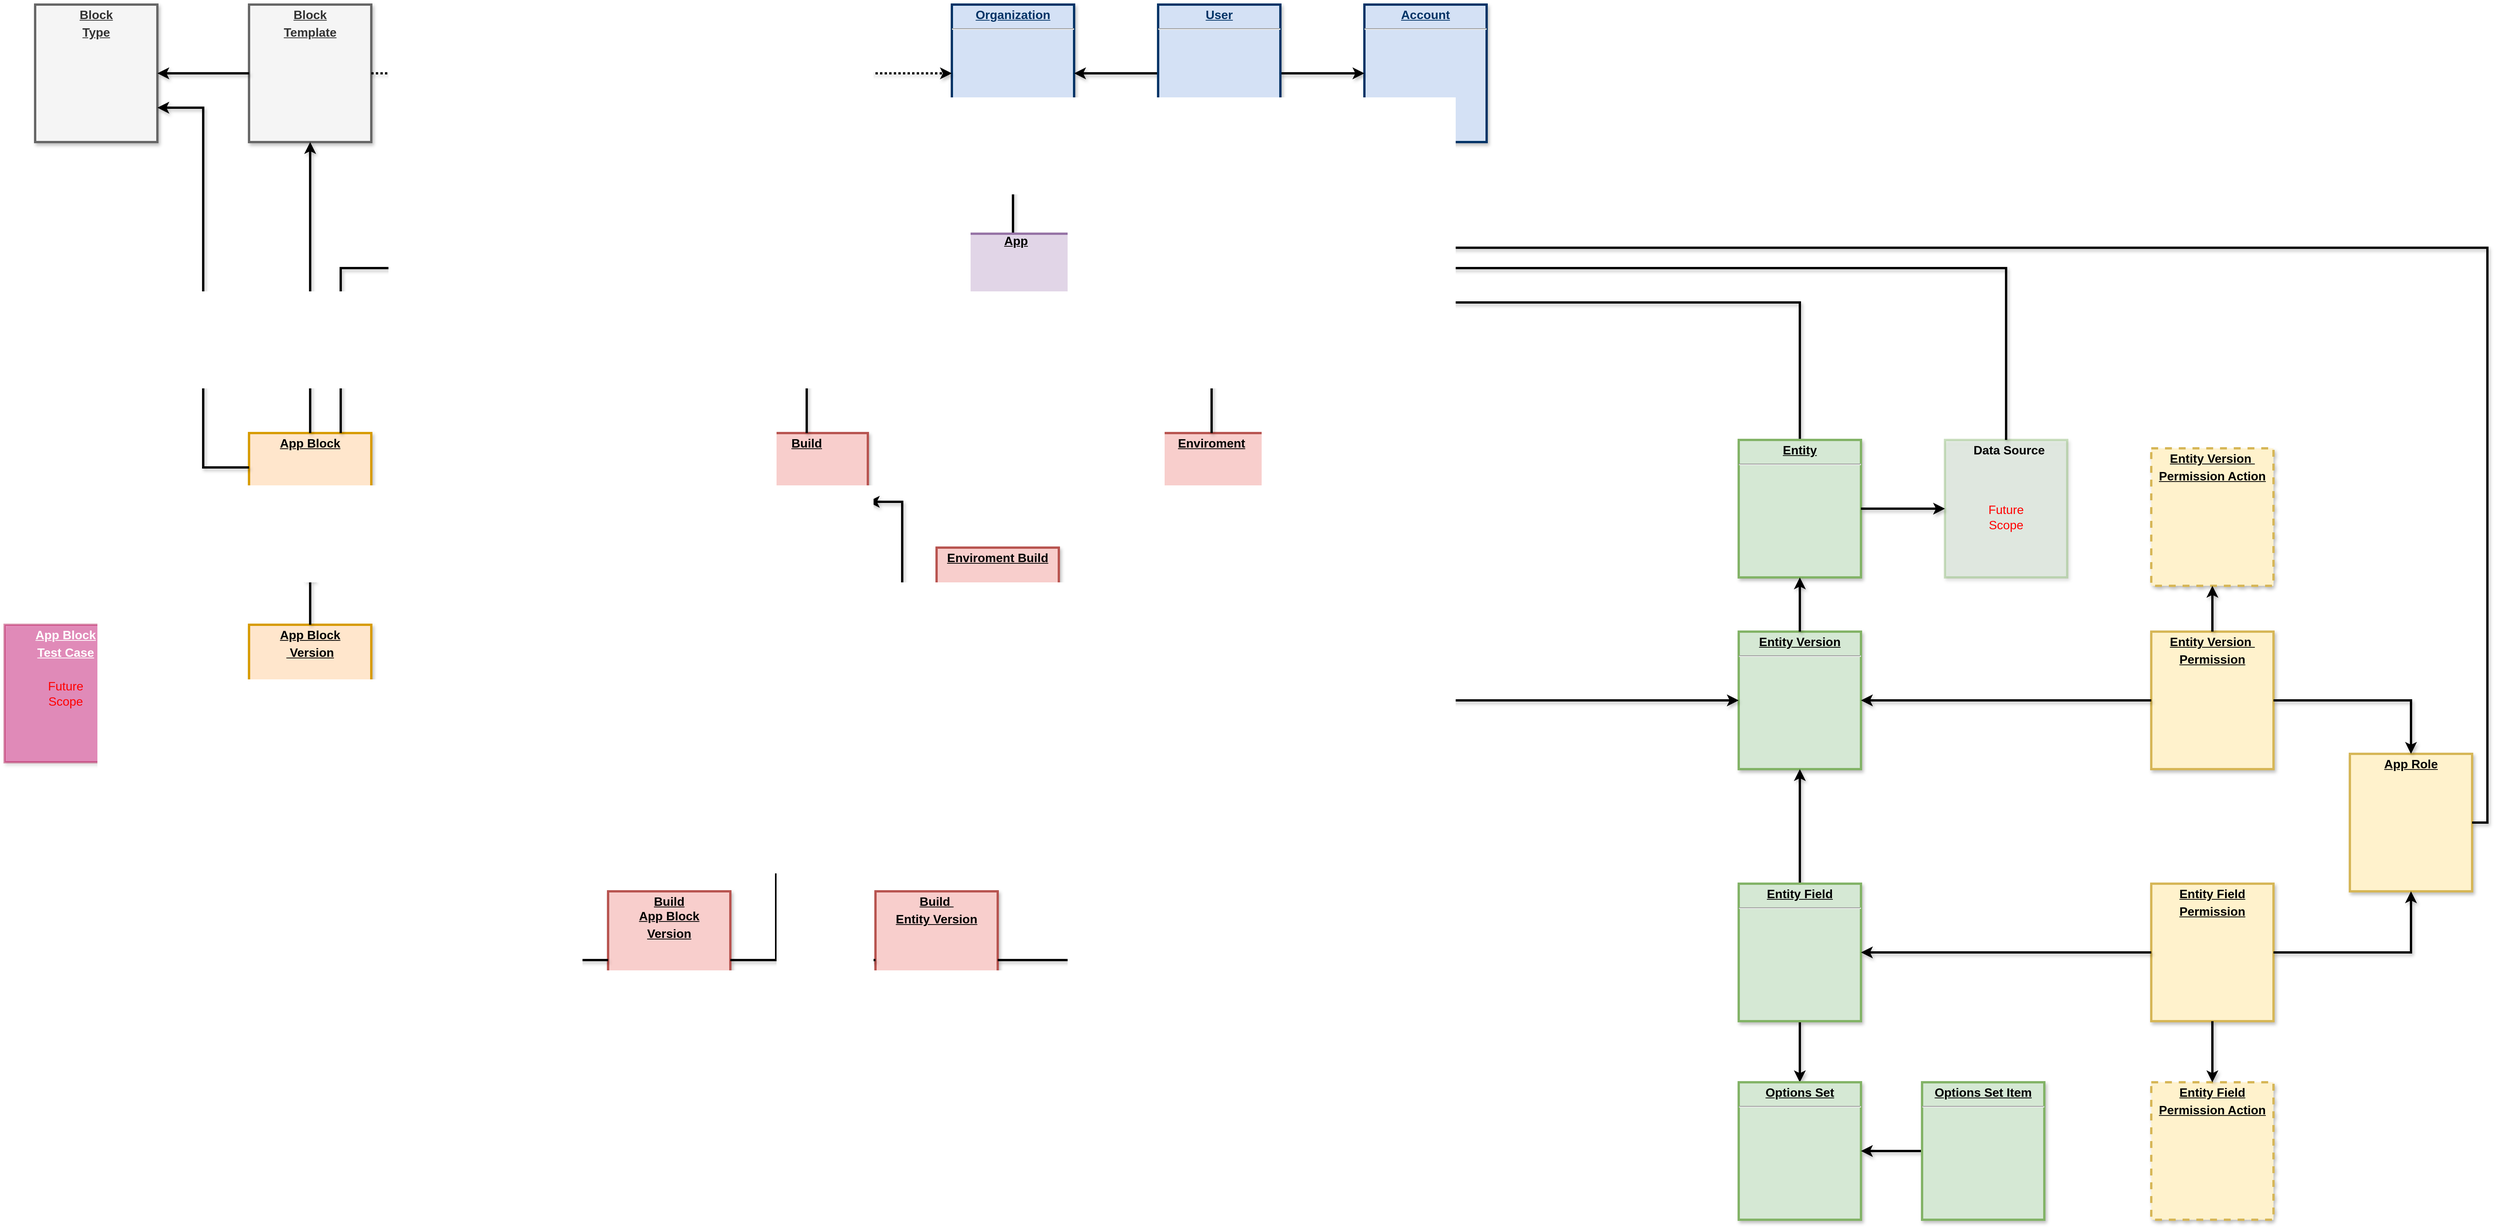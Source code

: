 <mxfile version="13.0.3" type="device" pages="3"><diagram name="General" id="efa7a0a1-bf9b-a30e-e6df-94a7791c09e9"><mxGraphModel dx="4496" dy="1644" grid="1" gridSize="10" guides="1" tooltips="1" connect="1" arrows="1" fold="1" page="1" pageScale="1" pageWidth="826" pageHeight="1169" background="#ffffff" math="0" shadow="0"><root><mxCell id="0"/><mxCell id="1" parent="0"/><mxCell id="22" value="&lt;p style=&quot;margin: 4px 0px 0px; text-decoration: underline; font-size: 16px;&quot;&gt;&lt;strong style=&quot;font-size: 16px;&quot;&gt;Account&lt;/strong&gt;&lt;/p&gt;&lt;hr style=&quot;font-size: 16px;&quot;&gt;&lt;p style=&quot;margin: 0px 0px 0px 8px; font-size: 16px;&quot;&gt;&lt;br style=&quot;font-size: 16px;&quot;&gt;&lt;/p&gt;" style="verticalAlign=top;align=center;overflow=fill;fontSize=16;fontFamily=Helvetica;html=1;strokeColor=#003366;shadow=1;fillColor=#D4E1F5;fontColor=#003366;strokeWidth=3;labelPosition=center;verticalLabelPosition=middle;comic=0;" parent="1" vertex="1"><mxGeometry x="910" y="59" width="160.0" height="180" as="geometry"/></mxCell><mxCell id="hi9VidZgTWeIIp850bPg-118" value="&lt;p style=&quot;margin: 4px 0px 0px; text-decoration: underline; font-size: 16px;&quot;&gt;&lt;strong style=&quot;font-size: 16px;&quot;&gt;Organization&lt;/strong&gt;&lt;/p&gt;&lt;hr style=&quot;font-size: 16px;&quot;&gt;&lt;p style=&quot;margin: 0px 0px 0px 8px; font-size: 16px;&quot;&gt;&lt;br style=&quot;font-size: 16px;&quot;&gt;&lt;/p&gt;" style="verticalAlign=top;align=center;overflow=fill;fontSize=16;fontFamily=Helvetica;html=1;strokeColor=#003366;shadow=1;fillColor=#D4E1F5;fontColor=#003366;strokeWidth=3;labelPosition=center;verticalLabelPosition=middle;comic=0;" parent="1" vertex="1"><mxGeometry x="370" y="59" width="160" height="180" as="geometry"/></mxCell><mxCell id="PLiDGX0X9tEKnbPJd6FJ-24" style="edgeStyle=orthogonalEdgeStyle;rounded=0;orthogonalLoop=1;jettySize=auto;html=1;exitX=1;exitY=0.5;exitDx=0;exitDy=0;strokeWidth=3;fontSize=16;verticalAlign=top;labelPosition=center;verticalLabelPosition=middle;align=center;shadow=1;comic=0;" parent="1" source="hi9VidZgTWeIIp850bPg-119" target="22" edge="1"><mxGeometry relative="1" as="geometry"/></mxCell><mxCell id="PLiDGX0X9tEKnbPJd6FJ-25" style="edgeStyle=orthogonalEdgeStyle;rounded=0;orthogonalLoop=1;jettySize=auto;html=1;exitX=0;exitY=0.5;exitDx=0;exitDy=0;strokeWidth=3;fontSize=16;verticalAlign=top;labelPosition=center;verticalLabelPosition=middle;align=center;shadow=1;comic=0;" parent="1" source="hi9VidZgTWeIIp850bPg-119" target="hi9VidZgTWeIIp850bPg-118" edge="1"><mxGeometry relative="1" as="geometry"/></mxCell><mxCell id="hi9VidZgTWeIIp850bPg-119" value="&lt;p style=&quot;margin: 4px 0px 0px; text-decoration: underline; font-size: 16px;&quot;&gt;&lt;strong style=&quot;font-size: 16px;&quot;&gt;User&lt;/strong&gt;&lt;/p&gt;&lt;hr style=&quot;font-size: 16px;&quot;&gt;&lt;p style=&quot;margin: 0px 0px 0px 8px; font-size: 16px;&quot;&gt;&lt;br style=&quot;font-size: 16px;&quot;&gt;&lt;/p&gt;" style="verticalAlign=top;align=center;overflow=fill;fontSize=16;fontFamily=Helvetica;html=1;strokeColor=#003366;shadow=1;fillColor=#D4E1F5;fontColor=#003366;strokeWidth=3;labelPosition=center;verticalLabelPosition=middle;comic=0;" parent="1" vertex="1"><mxGeometry x="640" y="59" width="160" height="180" as="geometry"/></mxCell><mxCell id="hi9VidZgTWeIIp850bPg-136" style="edgeStyle=orthogonalEdgeStyle;rounded=0;orthogonalLoop=1;jettySize=auto;html=1;exitX=0.5;exitY=0;exitDx=0;exitDy=0;entryX=0.5;entryY=1;entryDx=0;entryDy=0;strokeWidth=3;fontSize=16;verticalAlign=top;labelPosition=center;verticalLabelPosition=middle;align=center;shadow=1;comic=0;" parent="1" source="hi9VidZgTWeIIp850bPg-124" target="hi9VidZgTWeIIp850bPg-118" edge="1"><mxGeometry relative="1" as="geometry"/></mxCell><mxCell id="hi9VidZgTWeIIp850bPg-124" value="&lt;p style=&quot;margin: 0px 0px 0px 8px ; font-size: 16px&quot;&gt;&lt;b&gt;&lt;u&gt;App&lt;/u&gt;&lt;/b&gt;&lt;/p&gt;" style="verticalAlign=top;align=center;overflow=fill;fontSize=16;fontFamily=Helvetica;html=1;strokeColor=#9673a6;shadow=1;fillColor=#e1d5e7;strokeWidth=3;labelPosition=center;verticalLabelPosition=middle;comic=0;" parent="1" vertex="1"><mxGeometry x="370" y="359" width="160" height="180" as="geometry"/></mxCell><mxCell id="hi9VidZgTWeIIp850bPg-137" style="edgeStyle=orthogonalEdgeStyle;rounded=0;orthogonalLoop=1;jettySize=auto;html=1;exitX=0.5;exitY=0;exitDx=0;exitDy=0;strokeWidth=3;entryX=1;entryY=0.5;entryDx=0;entryDy=0;fontSize=16;verticalAlign=top;labelPosition=center;verticalLabelPosition=middle;align=center;shadow=1;comic=0;" parent="1" source="hi9VidZgTWeIIp850bPg-126" target="hi9VidZgTWeIIp850bPg-124" edge="1"><mxGeometry relative="1" as="geometry"/></mxCell><mxCell id="hi9VidZgTWeIIp850bPg-126" value="&lt;p style=&quot;margin: 4px 0px 0px; text-decoration: underline; font-size: 16px;&quot;&gt;&lt;strong style=&quot;font-size: 16px;&quot;&gt;Entity&lt;/strong&gt;&lt;/p&gt;&lt;hr style=&quot;font-size: 16px;&quot;&gt;&lt;p style=&quot;margin: 0px 0px 0px 8px; font-size: 16px;&quot;&gt;&lt;br style=&quot;font-size: 16px;&quot;&gt;&lt;/p&gt;" style="verticalAlign=top;align=center;overflow=fill;fontSize=16;fontFamily=Helvetica;html=1;strokeColor=#82b366;shadow=1;fillColor=#d5e8d4;strokeWidth=3;labelPosition=center;verticalLabelPosition=middle;comic=0;" parent="1" vertex="1"><mxGeometry x="1400" y="629" width="160" height="180" as="geometry"/></mxCell><mxCell id="hi9VidZgTWeIIp850bPg-128" value="&lt;p style=&quot;margin: 4px 0px 0px; text-decoration: underline; font-size: 16px;&quot;&gt;&lt;strong style=&quot;font-size: 16px;&quot;&gt;Entity Version&lt;/strong&gt;&lt;/p&gt;&lt;hr style=&quot;font-size: 16px;&quot;&gt;&lt;p style=&quot;margin: 0px 0px 0px 8px; font-size: 16px;&quot;&gt;&lt;br style=&quot;font-size: 16px;&quot;&gt;&lt;/p&gt;" style="verticalAlign=top;align=center;overflow=fill;fontSize=16;fontFamily=Helvetica;html=1;strokeColor=#82b366;shadow=1;fillColor=#d5e8d4;strokeWidth=3;labelPosition=center;verticalLabelPosition=middle;comic=0;" parent="1" vertex="1"><mxGeometry x="1400" y="880" width="160" height="180" as="geometry"/></mxCell><mxCell id="hi9VidZgTWeIIp850bPg-133" value="" style="edgeStyle=orthogonalEdgeStyle;rounded=0;orthogonalLoop=1;jettySize=auto;html=1;strokeWidth=3;fontSize=16;verticalAlign=top;labelPosition=center;verticalLabelPosition=middle;align=center;shadow=1;comic=0;" parent="1" source="hi9VidZgTWeIIp850bPg-130" target="hi9VidZgTWeIIp850bPg-132" edge="1"><mxGeometry relative="1" as="geometry"/></mxCell><mxCell id="hi9VidZgTWeIIp850bPg-139" style="edgeStyle=orthogonalEdgeStyle;rounded=0;orthogonalLoop=1;jettySize=auto;html=1;exitX=0.5;exitY=0;exitDx=0;exitDy=0;strokeWidth=3;fontSize=16;verticalAlign=top;labelPosition=center;verticalLabelPosition=middle;align=center;shadow=1;comic=0;" parent="1" source="hi9VidZgTWeIIp850bPg-130" target="hi9VidZgTWeIIp850bPg-128" edge="1"><mxGeometry relative="1" as="geometry"/></mxCell><mxCell id="hi9VidZgTWeIIp850bPg-130" value="&lt;p style=&quot;margin: 4px 0px 0px; text-decoration: underline; font-size: 16px;&quot;&gt;&lt;strong style=&quot;font-size: 16px;&quot;&gt;Entity Field&lt;/strong&gt;&lt;/p&gt;&lt;hr style=&quot;font-size: 16px;&quot;&gt;&lt;p style=&quot;margin: 0px 0px 0px 8px; font-size: 16px;&quot;&gt;&lt;br style=&quot;font-size: 16px;&quot;&gt;&lt;/p&gt;" style="verticalAlign=top;align=center;overflow=fill;fontSize=16;fontFamily=Helvetica;html=1;strokeColor=#82b366;shadow=1;fillColor=#d5e8d4;strokeWidth=3;labelPosition=center;verticalLabelPosition=middle;comic=0;" parent="1" vertex="1"><mxGeometry x="1400" y="1210" width="160" height="180" as="geometry"/></mxCell><mxCell id="hi9VidZgTWeIIp850bPg-132" value="&lt;p style=&quot;margin: 4px 0px 0px; text-decoration: underline; font-size: 16px;&quot;&gt;&lt;strong style=&quot;font-size: 16px;&quot;&gt;Options Set&lt;/strong&gt;&lt;/p&gt;&lt;hr style=&quot;font-size: 16px;&quot;&gt;&lt;p style=&quot;margin: 0px 0px 0px 8px; font-size: 16px;&quot;&gt;&lt;br style=&quot;font-size: 16px;&quot;&gt;&lt;/p&gt;" style="verticalAlign=top;align=center;overflow=fill;fontSize=16;fontFamily=Helvetica;html=1;strokeColor=#82b366;shadow=1;fillColor=#d5e8d4;strokeWidth=3;labelPosition=center;verticalLabelPosition=middle;comic=0;" parent="1" vertex="1"><mxGeometry x="1400" y="1470" width="160" height="180" as="geometry"/></mxCell><mxCell id="hi9VidZgTWeIIp850bPg-140" style="edgeStyle=orthogonalEdgeStyle;rounded=0;orthogonalLoop=1;jettySize=auto;html=1;exitX=0;exitY=0.5;exitDx=0;exitDy=0;strokeWidth=3;fontSize=16;verticalAlign=top;labelPosition=center;verticalLabelPosition=middle;align=center;shadow=1;comic=0;" parent="1" source="hi9VidZgTWeIIp850bPg-134" target="hi9VidZgTWeIIp850bPg-132" edge="1"><mxGeometry relative="1" as="geometry"/></mxCell><mxCell id="hi9VidZgTWeIIp850bPg-134" value="&lt;p style=&quot;margin: 4px 0px 0px; text-decoration: underline; font-size: 16px;&quot;&gt;&lt;strong style=&quot;font-size: 16px;&quot;&gt;Options Set Item&lt;/strong&gt;&lt;/p&gt;&lt;hr style=&quot;font-size: 16px;&quot;&gt;&lt;p style=&quot;margin: 0px 0px 0px 8px; font-size: 16px;&quot;&gt;&lt;br style=&quot;font-size: 16px;&quot;&gt;&lt;/p&gt;" style="verticalAlign=top;align=center;overflow=fill;fontSize=16;fontFamily=Helvetica;html=1;strokeColor=#82b366;shadow=1;fillColor=#d5e8d4;strokeWidth=3;labelPosition=center;verticalLabelPosition=middle;comic=0;" parent="1" vertex="1"><mxGeometry x="1640" y="1470" width="160" height="180" as="geometry"/></mxCell><mxCell id="pne9YxrLKO8I-ZVvTUHt-23" value="&lt;p style=&quot;margin: 4px 0px 0px ; text-decoration: underline ; font-size: 16px&quot;&gt;&lt;b style=&quot;font-size: 16px&quot;&gt;App Block&lt;/b&gt;&lt;/p&gt;" style="verticalAlign=top;align=center;overflow=fill;fontSize=16;fontFamily=Helvetica;html=1;strokeColor=#d79b00;shadow=1;fillColor=#ffe6cc;strokeWidth=3;labelPosition=center;verticalLabelPosition=middle;comic=0;" parent="1" vertex="1"><mxGeometry x="-550" y="620" width="160" height="180" as="geometry"/></mxCell><mxCell id="pne9YxrLKO8I-ZVvTUHt-24" value="&lt;p style=&quot;margin: 4px 0px 0px; text-decoration: underline; font-size: 16px;&quot;&gt;&lt;b style=&quot;font-size: 16px;&quot;&gt;Enviroment&lt;/b&gt;&lt;/p&gt;" style="verticalAlign=top;align=center;overflow=fill;fontSize=16;fontFamily=Helvetica;html=1;strokeColor=#b85450;shadow=1;fillColor=#f8cecc;strokeWidth=3;labelPosition=center;verticalLabelPosition=middle;comic=0;" parent="1" vertex="1"><mxGeometry x="630" y="620" width="160" height="180" as="geometry"/></mxCell><mxCell id="pne9YxrLKO8I-ZVvTUHt-25" style="edgeStyle=orthogonalEdgeStyle;rounded=0;orthogonalLoop=1;jettySize=auto;html=1;strokeWidth=3;entryX=1;entryY=0.75;entryDx=0;entryDy=0;fontSize=16;verticalAlign=top;labelPosition=center;verticalLabelPosition=middle;align=center;shadow=1;comic=0;exitX=0.5;exitY=0;exitDx=0;exitDy=0;" parent="1" source="pne9YxrLKO8I-ZVvTUHt-24" target="hi9VidZgTWeIIp850bPg-124" edge="1"><mxGeometry relative="1" as="geometry"><mxPoint x="660" y="639" as="sourcePoint"/><mxPoint x="540" y="459" as="targetPoint"/></mxGeometry></mxCell><mxCell id="pne9YxrLKO8I-ZVvTUHt-27" value="&lt;p style=&quot;margin: 4px 0px 0px ; text-decoration: underline ; font-size: 16px&quot;&gt;&lt;b style=&quot;font-size: 16px&quot;&gt;App Block&lt;/b&gt;&lt;/p&gt;&lt;p style=&quot;margin: 4px 0px 0px ; text-decoration: underline ; font-size: 16px&quot;&gt;&lt;b style=&quot;font-size: 16px&quot;&gt;&amp;nbsp;Version&lt;/b&gt;&lt;/p&gt;" style="verticalAlign=top;align=center;overflow=fill;fontSize=16;fontFamily=Helvetica;html=1;strokeColor=#d79b00;shadow=1;fillColor=#ffe6cc;strokeWidth=3;labelPosition=center;verticalLabelPosition=middle;comic=0;" parent="1" vertex="1"><mxGeometry x="-550" y="871" width="160" height="180" as="geometry"/></mxCell><mxCell id="pne9YxrLKO8I-ZVvTUHt-28" style="edgeStyle=orthogonalEdgeStyle;rounded=0;orthogonalLoop=1;jettySize=auto;html=1;strokeWidth=3;exitX=0.75;exitY=0;exitDx=0;exitDy=0;fontSize=16;verticalAlign=top;labelPosition=center;verticalLabelPosition=middle;align=center;shadow=1;comic=0;entryX=0;entryY=0.25;entryDx=0;entryDy=0;" parent="1" source="pne9YxrLKO8I-ZVvTUHt-23" target="hi9VidZgTWeIIp850bPg-124" edge="1"><mxGeometry relative="1" as="geometry"><mxPoint x="290.0" y="1159" as="sourcePoint"/><mxPoint x="90" y="719" as="targetPoint"/></mxGeometry></mxCell><mxCell id="pne9YxrLKO8I-ZVvTUHt-31" style="edgeStyle=orthogonalEdgeStyle;rounded=0;orthogonalLoop=1;jettySize=auto;html=1;strokeWidth=3;entryX=0.5;entryY=1;entryDx=0;entryDy=0;fontSize=16;verticalAlign=top;labelPosition=center;verticalLabelPosition=middle;align=center;shadow=1;comic=0;" parent="1" source="pne9YxrLKO8I-ZVvTUHt-27" target="pne9YxrLKO8I-ZVvTUHt-23" edge="1"><mxGeometry relative="1" as="geometry"><mxPoint x="-680" y="830" as="sourcePoint"/><mxPoint x="-560" y="830" as="targetPoint"/></mxGeometry></mxCell><mxCell id="pne9YxrLKO8I-ZVvTUHt-32" value="&lt;p style=&quot;margin: 4px 0px 0px; text-decoration: underline; font-size: 16px;&quot;&gt;&lt;b style=&quot;font-size: 16px;&quot;&gt;Build&lt;/b&gt;&lt;br style=&quot;font-size: 16px;&quot;&gt;&lt;/p&gt;" style="verticalAlign=top;align=center;overflow=fill;fontSize=16;fontFamily=Helvetica;html=1;strokeColor=#b85450;shadow=1;fillColor=#f8cecc;strokeWidth=3;labelPosition=center;verticalLabelPosition=middle;comic=0;" parent="1" vertex="1"><mxGeometry x="100" y="620" width="160" height="180" as="geometry"/></mxCell><mxCell id="pne9YxrLKO8I-ZVvTUHt-33" value="&lt;p style=&quot;margin: 4px 0px 0px ; text-decoration: underline ; font-size: 16px&quot;&gt;&lt;b style=&quot;font-size: 16px&quot;&gt;Build&amp;nbsp;&lt;/b&gt;&lt;/p&gt;&lt;p style=&quot;margin: 4px 0px 0px ; text-decoration: underline ; font-size: 16px&quot;&gt;&lt;b style=&quot;font-size: 16px&quot;&gt;Entity Version&lt;/b&gt;&lt;/p&gt;" style="verticalAlign=top;align=center;overflow=fill;fontSize=16;fontFamily=Helvetica;html=1;strokeColor=#b85450;shadow=1;fillColor=#f8cecc;strokeWidth=3;labelPosition=center;verticalLabelPosition=middle;comic=0;" parent="1" vertex="1"><mxGeometry x="270" y="1220" width="160" height="180" as="geometry"/></mxCell><mxCell id="pne9YxrLKO8I-ZVvTUHt-34" style="edgeStyle=orthogonalEdgeStyle;rounded=0;orthogonalLoop=1;jettySize=auto;html=1;strokeWidth=3;entryX=0;entryY=0.5;entryDx=0;entryDy=0;exitX=1;exitY=0.5;exitDx=0;exitDy=0;fontSize=16;verticalAlign=top;labelPosition=center;verticalLabelPosition=middle;align=center;shadow=1;comic=0;" parent="1" source="pne9YxrLKO8I-ZVvTUHt-33" target="hi9VidZgTWeIIp850bPg-128" edge="1"><mxGeometry relative="1" as="geometry"><mxPoint x="1380.0" y="1029" as="sourcePoint"/><mxPoint x="1270.0" y="1029" as="targetPoint"/></mxGeometry></mxCell><mxCell id="pne9YxrLKO8I-ZVvTUHt-35" style="edgeStyle=orthogonalEdgeStyle;rounded=0;orthogonalLoop=1;jettySize=auto;html=1;strokeWidth=3;exitX=0;exitY=0.5;exitDx=0;exitDy=0;fontSize=16;verticalAlign=top;labelPosition=center;verticalLabelPosition=middle;align=center;shadow=1;comic=0;entryX=0.75;entryY=1;entryDx=0;entryDy=0;" parent="1" source="pne9YxrLKO8I-ZVvTUHt-33" target="pne9YxrLKO8I-ZVvTUHt-32" edge="1"><mxGeometry relative="1" as="geometry"><mxPoint x="710.0" y="1539" as="sourcePoint"/><mxPoint x="910.0" y="1299" as="targetPoint"/></mxGeometry></mxCell><mxCell id="pne9YxrLKO8I-ZVvTUHt-36" value="&lt;p style=&quot;margin: 4px 0px 0px ; text-decoration: underline ; font-size: 16px&quot;&gt;&lt;b style=&quot;font-size: 16px&quot;&gt;Build &lt;br&gt;App Block&lt;/b&gt;&lt;/p&gt;&lt;p style=&quot;margin: 4px 0px 0px ; text-decoration: underline ; font-size: 16px&quot;&gt;&lt;b style=&quot;font-size: 16px&quot;&gt;Version&lt;/b&gt;&lt;/p&gt;" style="verticalAlign=top;align=center;overflow=fill;fontSize=16;fontFamily=Helvetica;html=1;strokeColor=#b85450;shadow=1;fillColor=#f8cecc;strokeWidth=3;labelPosition=center;verticalLabelPosition=middle;comic=0;" parent="1" vertex="1"><mxGeometry x="-80" y="1220" width="160" height="180" as="geometry"/></mxCell><mxCell id="pne9YxrLKO8I-ZVvTUHt-38" style="edgeStyle=orthogonalEdgeStyle;rounded=0;orthogonalLoop=1;jettySize=auto;html=1;strokeWidth=3;entryX=0.25;entryY=1;entryDx=0;entryDy=0;fontSize=16;verticalAlign=top;labelPosition=center;verticalLabelPosition=middle;align=center;shadow=1;comic=0;" parent="1" source="pne9YxrLKO8I-ZVvTUHt-36" target="pne9YxrLKO8I-ZVvTUHt-32" edge="1"><mxGeometry relative="1" as="geometry"><mxPoint x="-30.0" y="1499" as="sourcePoint"/><mxPoint x="-150.0" y="1499" as="targetPoint"/></mxGeometry></mxCell><mxCell id="pne9YxrLKO8I-ZVvTUHt-40" style="edgeStyle=orthogonalEdgeStyle;rounded=0;orthogonalLoop=1;jettySize=auto;html=1;strokeWidth=3;entryX=0.5;entryY=1;entryDx=0;entryDy=0;fontSize=16;verticalAlign=top;labelPosition=center;verticalLabelPosition=middle;align=center;shadow=1;comic=0;" parent="1" source="pne9YxrLKO8I-ZVvTUHt-36" target="pne9YxrLKO8I-ZVvTUHt-27" edge="1"><mxGeometry relative="1" as="geometry"><mxPoint x="-260.0" y="1019" as="sourcePoint"/><mxPoint x="-660" y="1019" as="targetPoint"/></mxGeometry></mxCell><mxCell id="pne9YxrLKO8I-ZVvTUHt-41" value="&lt;p style=&quot;margin: 4px 0px 0px; text-decoration: underline; font-size: 16px;&quot;&gt;&lt;b style=&quot;font-size: 16px;&quot;&gt;Enviroment Build&lt;/b&gt;&lt;/p&gt;" style="verticalAlign=top;align=center;overflow=fill;fontSize=16;fontFamily=Helvetica;html=1;strokeColor=#b85450;shadow=1;fillColor=#f8cecc;strokeWidth=3;labelPosition=center;verticalLabelPosition=middle;comic=0;" parent="1" vertex="1"><mxGeometry x="350" y="770" width="160" height="180" as="geometry"/></mxCell><mxCell id="pne9YxrLKO8I-ZVvTUHt-42" style="edgeStyle=orthogonalEdgeStyle;rounded=0;orthogonalLoop=1;jettySize=auto;html=1;strokeWidth=3;fontSize=16;verticalAlign=top;labelPosition=center;verticalLabelPosition=middle;align=center;shadow=1;comic=0;exitX=0;exitY=0.5;exitDx=0;exitDy=0;entryX=1;entryY=0.5;entryDx=0;entryDy=0;" parent="1" source="pne9YxrLKO8I-ZVvTUHt-41" target="pne9YxrLKO8I-ZVvTUHt-32" edge="1"><mxGeometry relative="1" as="geometry"><mxPoint x="500" y="1109" as="sourcePoint"/><mxPoint x="380" y="1109" as="targetPoint"/></mxGeometry></mxCell><mxCell id="pne9YxrLKO8I-ZVvTUHt-44" style="edgeStyle=orthogonalEdgeStyle;rounded=0;orthogonalLoop=1;jettySize=auto;html=1;strokeWidth=3;exitX=1;exitY=0.5;exitDx=0;exitDy=0;fontSize=16;verticalAlign=top;labelPosition=center;verticalLabelPosition=middle;align=center;shadow=1;comic=0;" parent="1" source="pne9YxrLKO8I-ZVvTUHt-41" target="pne9YxrLKO8I-ZVvTUHt-24" edge="1"><mxGeometry relative="1" as="geometry"><mxPoint x="530" y="846.12" as="sourcePoint"/><mxPoint x="530" y="1047.83" as="targetPoint"/></mxGeometry></mxCell><mxCell id="pne9YxrLKO8I-ZVvTUHt-47" value="&lt;p style=&quot;margin: 4px 0px 0px ; text-decoration: underline ; font-size: 16px&quot;&gt;&lt;strong style=&quot;font-size: 16px&quot;&gt;App Role&lt;/strong&gt;&lt;/p&gt;&lt;p style=&quot;margin: 0px 0px 0px 8px ; font-size: 16px&quot;&gt;&lt;br&gt;&lt;/p&gt;" style="verticalAlign=top;align=center;overflow=fill;fontSize=16;fontFamily=Helvetica;html=1;strokeColor=#d6b656;shadow=1;fillColor=#fff2cc;strokeWidth=3;labelPosition=center;verticalLabelPosition=middle;comic=0;" parent="1" vertex="1"><mxGeometry x="2200" y="1040" width="160" height="180" as="geometry"/></mxCell><mxCell id="pne9YxrLKO8I-ZVvTUHt-55" style="edgeStyle=orthogonalEdgeStyle;rounded=0;orthogonalLoop=1;jettySize=auto;html=1;strokeWidth=3;fontSize=16;verticalAlign=top;labelPosition=center;verticalLabelPosition=middle;align=center;shadow=1;comic=0;entryX=0;entryY=0.75;entryDx=0;entryDy=0;exitX=0.5;exitY=0;exitDx=0;exitDy=0;" parent="1" source="pne9YxrLKO8I-ZVvTUHt-32" target="hi9VidZgTWeIIp850bPg-124" edge="1"><mxGeometry relative="1" as="geometry"><mxPoint x="280" y="860" as="sourcePoint"/><mxPoint x="340" y="590" as="targetPoint"/><Array as="points"/></mxGeometry></mxCell><mxCell id="pne9YxrLKO8I-ZVvTUHt-59" value="&lt;p style=&quot;margin: 4px 0px 0px ; text-decoration: underline ; font-size: 16px&quot;&gt;&lt;b style=&quot;font-size: 16px&quot;&gt;Block&lt;/b&gt;&lt;/p&gt;&lt;p style=&quot;margin: 4px 0px 0px ; text-decoration: underline ; font-size: 16px&quot;&gt;&lt;b style=&quot;font-size: 16px&quot;&gt;Template&lt;/b&gt;&lt;/p&gt;" style="verticalAlign=top;align=center;overflow=fill;fontSize=16;fontFamily=Helvetica;html=1;strokeColor=#666666;shadow=1;fillColor=#f5f5f5;strokeWidth=3;labelPosition=center;verticalLabelPosition=middle;fontColor=#333333;comic=0;" parent="1" vertex="1"><mxGeometry x="-550" y="59" width="160" height="180" as="geometry"/></mxCell><mxCell id="pne9YxrLKO8I-ZVvTUHt-64" style="edgeStyle=orthogonalEdgeStyle;rounded=0;orthogonalLoop=1;jettySize=auto;html=1;strokeWidth=3;exitX=0.5;exitY=0;exitDx=0;exitDy=0;fontSize=16;verticalAlign=top;labelPosition=center;verticalLabelPosition=middle;align=center;shadow=1;comic=0;" parent="1" source="pne9YxrLKO8I-ZVvTUHt-23" target="pne9YxrLKO8I-ZVvTUHt-59" edge="1"><mxGeometry relative="1" as="geometry"><mxPoint x="-380" y="720" as="sourcePoint"/><mxPoint x="-260" y="720" as="targetPoint"/></mxGeometry></mxCell><mxCell id="pne9YxrLKO8I-ZVvTUHt-65" value="&lt;p style=&quot;margin: 4px 0px 0px ; text-decoration: underline ; font-size: 16px&quot;&gt;&lt;b style=&quot;font-size: 16px&quot;&gt;Block&lt;/b&gt;&lt;/p&gt;&lt;p style=&quot;margin: 4px 0px 0px ; text-decoration: underline ; font-size: 16px&quot;&gt;&lt;b style=&quot;font-size: 16px&quot;&gt;Type&lt;/b&gt;&lt;/p&gt;" style="verticalAlign=top;align=center;overflow=fill;fontSize=16;fontFamily=Helvetica;html=1;strokeColor=#666666;shadow=1;fillColor=#f5f5f5;strokeWidth=3;labelPosition=center;verticalLabelPosition=middle;fontColor=#333333;comic=0;" parent="1" vertex="1"><mxGeometry x="-830" y="59" width="160" height="180" as="geometry"/></mxCell><mxCell id="pne9YxrLKO8I-ZVvTUHt-66" style="edgeStyle=orthogonalEdgeStyle;rounded=0;orthogonalLoop=1;jettySize=auto;html=1;strokeWidth=3;entryX=1;entryY=0.5;entryDx=0;entryDy=0;exitX=0;exitY=0.5;exitDx=0;exitDy=0;fontSize=16;verticalAlign=top;labelPosition=center;verticalLabelPosition=middle;align=center;shadow=1;comic=0;" parent="1" source="pne9YxrLKO8I-ZVvTUHt-59" target="pne9YxrLKO8I-ZVvTUHt-65" edge="1"><mxGeometry relative="1" as="geometry"><mxPoint x="-970" y="310" as="sourcePoint"/><mxPoint x="-850" y="310" as="targetPoint"/></mxGeometry></mxCell><mxCell id="pne9YxrLKO8I-ZVvTUHt-73" value="&lt;p style=&quot;margin: 4px 0px 0px ; text-decoration: underline ; font-size: 16px&quot;&gt;&lt;b style=&quot;font-size: 16px&quot;&gt;App Block&lt;/b&gt;&lt;/p&gt;&lt;p style=&quot;margin: 4px 0px 0px ; text-decoration: underline ; font-size: 16px&quot;&gt;&lt;b style=&quot;font-size: 16px&quot;&gt;Test Case&lt;/b&gt;&lt;/p&gt;" style="verticalAlign=top;align=center;overflow=fill;fontSize=16;fontFamily=Helvetica;html=1;shadow=1;strokeWidth=3;labelPosition=center;verticalLabelPosition=middle;comic=0;gradientDirection=west;opacity=40;fillColor=#d80073;strokeColor=#A50040;fontColor=#ffffff;" parent="1" vertex="1"><mxGeometry x="-870" y="871" width="160" height="180" as="geometry"/></mxCell><mxCell id="pne9YxrLKO8I-ZVvTUHt-74" style="edgeStyle=orthogonalEdgeStyle;rounded=0;orthogonalLoop=1;jettySize=auto;html=1;strokeWidth=3;entryX=0;entryY=0.5;entryDx=0;entryDy=0;fontSize=16;verticalAlign=top;labelPosition=center;verticalLabelPosition=middle;align=center;shadow=1;comic=0;opacity=30;exitX=1;exitY=0.5;exitDx=0;exitDy=0;" parent="1" source="pne9YxrLKO8I-ZVvTUHt-73" target="pne9YxrLKO8I-ZVvTUHt-27" edge="1"><mxGeometry relative="1" as="geometry"><mxPoint x="-940" y="720" as="sourcePoint"/><mxPoint x="-820" y="720" as="targetPoint"/></mxGeometry></mxCell><mxCell id="pne9YxrLKO8I-ZVvTUHt-75" value="&lt;p style=&quot;margin: 4px 0px 0px ; text-decoration: underline ; font-size: 16px&quot;&gt;&lt;/p&gt;&lt;p style=&quot;margin: 0px 0px 0px 8px ; font-size: 16px&quot;&gt;&lt;b&gt;Data Source&lt;/b&gt;&lt;/p&gt;" style="verticalAlign=top;align=center;overflow=fill;fontSize=16;fontFamily=Helvetica;html=1;strokeColor=#82b366;shadow=1;fillColor=#d5e8d4;strokeWidth=3;labelPosition=center;verticalLabelPosition=middle;comic=0;opacity=40;" parent="1" vertex="1"><mxGeometry x="1670" y="629" width="160" height="180" as="geometry"/></mxCell><mxCell id="pne9YxrLKO8I-ZVvTUHt-76" style="edgeStyle=orthogonalEdgeStyle;rounded=0;orthogonalLoop=1;jettySize=auto;html=1;strokeWidth=3;entryX=1;entryY=0.25;entryDx=0;entryDy=0;fontSize=16;verticalAlign=top;labelPosition=center;verticalLabelPosition=middle;align=center;shadow=1;comic=0;exitX=0.5;exitY=0;exitDx=0;exitDy=0;" parent="1" source="pne9YxrLKO8I-ZVvTUHt-75" target="hi9VidZgTWeIIp850bPg-124" edge="1"><mxGeometry relative="1" as="geometry"><mxPoint x="790" y="550" as="sourcePoint"/><mxPoint x="590" y="370.0" as="targetPoint"/><Array as="points"><mxPoint x="1750" y="404"/></Array></mxGeometry></mxCell><mxCell id="pne9YxrLKO8I-ZVvTUHt-77" style="edgeStyle=orthogonalEdgeStyle;rounded=0;orthogonalLoop=1;jettySize=auto;html=1;exitX=1;exitY=0.5;exitDx=0;exitDy=0;strokeWidth=3;fontSize=16;verticalAlign=top;labelPosition=center;verticalLabelPosition=middle;align=center;shadow=1;comic=0;" parent="1" source="hi9VidZgTWeIIp850bPg-126" target="pne9YxrLKO8I-ZVvTUHt-75" edge="1"><mxGeometry relative="1" as="geometry"><mxPoint x="1260" y="620" as="sourcePoint"/><mxPoint x="1060" y="440.0" as="targetPoint"/></mxGeometry></mxCell><mxCell id="gDfRZIUx8YnHif2DeQXI-22" style="edgeStyle=orthogonalEdgeStyle;rounded=0;orthogonalLoop=1;jettySize=auto;html=1;strokeWidth=3;exitX=0;exitY=0.25;exitDx=0;exitDy=0;fontSize=16;verticalAlign=top;labelPosition=center;verticalLabelPosition=middle;align=center;shadow=1;comic=0;entryX=1;entryY=0.75;entryDx=0;entryDy=0;" parent="1" source="pne9YxrLKO8I-ZVvTUHt-23" target="pne9YxrLKO8I-ZVvTUHt-65" edge="1"><mxGeometry relative="1" as="geometry"><mxPoint x="-600.0" y="601" as="sourcePoint"/><mxPoint x="-600.0" y="211.0" as="targetPoint"/></mxGeometry></mxCell><mxCell id="I1kVpBKhkfzVyExg5BeW-23" value="Future Scope" style="text;html=1;strokeColor=none;fillColor=none;align=center;verticalAlign=middle;whiteSpace=wrap;rounded=0;shadow=1;fontSize=16;opacity=40;fontColor=#FF0000;" parent="1" vertex="1"><mxGeometry x="-810" y="951" width="40" height="20" as="geometry"/></mxCell><mxCell id="I1kVpBKhkfzVyExg5BeW-25" value="Future Scope" style="text;html=1;strokeColor=none;fillColor=none;align=center;verticalAlign=middle;whiteSpace=wrap;rounded=0;shadow=1;fontSize=16;opacity=40;fontColor=#FF0000;" parent="1" vertex="1"><mxGeometry x="1730" y="720" width="40" height="20" as="geometry"/></mxCell><mxCell id="I1kVpBKhkfzVyExg5BeW-27" style="edgeStyle=orthogonalEdgeStyle;rounded=0;orthogonalLoop=1;jettySize=auto;html=1;strokeWidth=3;exitX=1;exitY=0.5;exitDx=0;exitDy=0;fontSize=16;verticalAlign=top;labelPosition=center;verticalLabelPosition=middle;align=center;shadow=1;comic=0;entryX=0;entryY=0.5;entryDx=0;entryDy=0;dashed=1;dashPattern=1 1;" parent="1" source="pne9YxrLKO8I-ZVvTUHt-59" target="hi9VidZgTWeIIp850bPg-118" edge="1"><mxGeometry relative="1" as="geometry"><mxPoint x="-110" y="440" as="sourcePoint"/><mxPoint x="-110" y="59" as="targetPoint"/></mxGeometry></mxCell><mxCell id="OvjEytJz6kUsE4FXRs1b-22" value="&lt;p style=&quot;margin: 4px 0px 0px ; text-decoration: underline ; font-size: 16px&quot;&gt;&lt;strong style=&quot;font-size: 16px&quot;&gt;Entity Version&amp;nbsp;&lt;/strong&gt;&lt;/p&gt;&lt;p style=&quot;margin: 4px 0px 0px ; text-decoration: underline ; font-size: 16px&quot;&gt;&lt;strong style=&quot;font-size: 16px&quot;&gt;Permission&lt;/strong&gt;&lt;/p&gt;&lt;p style=&quot;margin: 0px 0px 0px 8px ; font-size: 16px&quot;&gt;&lt;br&gt;&lt;/p&gt;" style="verticalAlign=top;align=center;overflow=fill;fontSize=16;fontFamily=Helvetica;html=1;strokeColor=#d6b656;shadow=1;fillColor=#fff2cc;strokeWidth=3;labelPosition=center;verticalLabelPosition=middle;comic=0;" vertex="1" parent="1"><mxGeometry x="1940" y="880" width="160" height="180" as="geometry"/></mxCell><mxCell id="OvjEytJz6kUsE4FXRs1b-23" style="edgeStyle=orthogonalEdgeStyle;rounded=0;orthogonalLoop=1;jettySize=auto;html=1;strokeWidth=3;fontSize=16;verticalAlign=top;labelPosition=center;verticalLabelPosition=middle;align=center;shadow=1;comic=0;" edge="1" parent="1" source="OvjEytJz6kUsE4FXRs1b-22" target="hi9VidZgTWeIIp850bPg-128"><mxGeometry relative="1" as="geometry"><mxPoint x="1340" y="790" as="sourcePoint"/><mxPoint x="1210" y="629" as="targetPoint"/></mxGeometry></mxCell><mxCell id="OvjEytJz6kUsE4FXRs1b-24" value="&lt;p style=&quot;margin: 4px 0px 0px ; text-decoration: underline ; font-size: 16px&quot;&gt;&lt;strong style=&quot;font-size: 16px&quot;&gt;Entity Version&amp;nbsp;&lt;/strong&gt;&lt;/p&gt;&lt;p style=&quot;margin: 4px 0px 0px ; text-decoration: underline ; font-size: 16px&quot;&gt;&lt;strong style=&quot;font-size: 16px&quot;&gt;Permission Action&lt;/strong&gt;&lt;/p&gt;&lt;p style=&quot;margin: 0px 0px 0px 8px ; font-size: 16px&quot;&gt;&lt;br&gt;&lt;/p&gt;" style="verticalAlign=top;align=center;overflow=fill;fontSize=16;fontFamily=Helvetica;html=1;strokeColor=#d6b656;shadow=1;fillColor=#fff2cc;strokeWidth=3;labelPosition=center;verticalLabelPosition=middle;comic=0;dashed=1;" vertex="1" parent="1"><mxGeometry x="1940" y="640" width="160" height="180" as="geometry"/></mxCell><mxCell id="OvjEytJz6kUsE4FXRs1b-25" style="edgeStyle=orthogonalEdgeStyle;rounded=0;orthogonalLoop=1;jettySize=auto;html=1;strokeWidth=3;fontSize=16;verticalAlign=top;labelPosition=center;verticalLabelPosition=middle;align=center;shadow=1;comic=0;" edge="1" parent="1" source="OvjEytJz6kUsE4FXRs1b-22" target="OvjEytJz6kUsE4FXRs1b-24"><mxGeometry relative="1" as="geometry"><mxPoint x="1330" y="1161" as="sourcePoint"/><mxPoint x="1200" y="1000" as="targetPoint"/></mxGeometry></mxCell><mxCell id="OvjEytJz6kUsE4FXRs1b-26" style="edgeStyle=orthogonalEdgeStyle;rounded=0;orthogonalLoop=1;jettySize=auto;html=1;strokeWidth=3;fontSize=16;verticalAlign=top;labelPosition=center;verticalLabelPosition=middle;align=center;shadow=1;comic=0;exitX=0.5;exitY=0;exitDx=0;exitDy=0;entryX=0.5;entryY=1;entryDx=0;entryDy=0;" edge="1" parent="1" source="hi9VidZgTWeIIp850bPg-128" target="hi9VidZgTWeIIp850bPg-126"><mxGeometry relative="1" as="geometry"><mxPoint x="1239" y="760" as="sourcePoint"/><mxPoint x="1349" y="760" as="targetPoint"/></mxGeometry></mxCell><mxCell id="OvjEytJz6kUsE4FXRs1b-27" value="&lt;p style=&quot;margin: 4px 0px 0px ; text-decoration: underline ; font-size: 16px&quot;&gt;&lt;strong style=&quot;font-size: 16px&quot;&gt;Entity Field&lt;/strong&gt;&lt;/p&gt;&lt;p style=&quot;margin: 4px 0px 0px ; text-decoration: underline ; font-size: 16px&quot;&gt;&lt;strong style=&quot;font-size: 16px&quot;&gt;Permission&lt;/strong&gt;&lt;/p&gt;&lt;p style=&quot;margin: 0px 0px 0px 8px ; font-size: 16px&quot;&gt;&lt;br&gt;&lt;/p&gt;" style="verticalAlign=top;align=center;overflow=fill;fontSize=16;fontFamily=Helvetica;html=1;strokeColor=#d6b656;shadow=1;fillColor=#fff2cc;strokeWidth=3;labelPosition=center;verticalLabelPosition=middle;comic=0;" vertex="1" parent="1"><mxGeometry x="1940" y="1210" width="160" height="180" as="geometry"/></mxCell><mxCell id="OvjEytJz6kUsE4FXRs1b-28" value="&lt;p style=&quot;margin: 4px 0px 0px ; text-decoration: underline ; font-size: 16px&quot;&gt;&lt;strong style=&quot;font-size: 16px&quot;&gt;Entity Field&lt;/strong&gt;&lt;/p&gt;&lt;p style=&quot;margin: 4px 0px 0px ; text-decoration: underline ; font-size: 16px&quot;&gt;&lt;strong style=&quot;font-size: 16px&quot;&gt;Permission Action&lt;/strong&gt;&lt;/p&gt;&lt;p style=&quot;margin: 0px 0px 0px 8px ; font-size: 16px&quot;&gt;&lt;br&gt;&lt;/p&gt;" style="verticalAlign=top;align=center;overflow=fill;fontSize=16;fontFamily=Helvetica;html=1;strokeColor=#d6b656;shadow=1;fillColor=#fff2cc;strokeWidth=3;labelPosition=center;verticalLabelPosition=middle;comic=0;dashed=1;" vertex="1" parent="1"><mxGeometry x="1940" y="1470" width="160" height="180" as="geometry"/></mxCell><mxCell id="OvjEytJz6kUsE4FXRs1b-31" style="edgeStyle=orthogonalEdgeStyle;rounded=0;orthogonalLoop=1;jettySize=auto;html=1;strokeWidth=3;fontSize=16;verticalAlign=top;labelPosition=center;verticalLabelPosition=middle;align=center;shadow=1;comic=0;exitX=0.5;exitY=1;exitDx=0;exitDy=0;entryX=0.5;entryY=0;entryDx=0;entryDy=0;" edge="1" parent="1" source="OvjEytJz6kUsE4FXRs1b-27" target="OvjEytJz6kUsE4FXRs1b-28"><mxGeometry relative="1" as="geometry"><mxPoint x="2300.0" y="1100" as="sourcePoint"/><mxPoint x="2390" y="1100" as="targetPoint"/></mxGeometry></mxCell><mxCell id="OvjEytJz6kUsE4FXRs1b-32" style="edgeStyle=orthogonalEdgeStyle;rounded=0;orthogonalLoop=1;jettySize=auto;html=1;strokeWidth=3;fontSize=16;verticalAlign=top;labelPosition=center;verticalLabelPosition=middle;align=center;shadow=1;comic=0;" edge="1" parent="1" source="OvjEytJz6kUsE4FXRs1b-27" target="hi9VidZgTWeIIp850bPg-130"><mxGeometry relative="1" as="geometry"><mxPoint x="2130" y="1020" as="sourcePoint"/><mxPoint x="1560" y="1020" as="targetPoint"/></mxGeometry></mxCell><mxCell id="OvjEytJz6kUsE4FXRs1b-33" style="edgeStyle=orthogonalEdgeStyle;rounded=0;orthogonalLoop=1;jettySize=auto;html=1;strokeWidth=3;fontSize=16;verticalAlign=top;labelPosition=center;verticalLabelPosition=middle;align=center;shadow=1;comic=0;entryX=0.5;entryY=1;entryDx=0;entryDy=0;exitX=1;exitY=0.5;exitDx=0;exitDy=0;" edge="1" parent="1" source="OvjEytJz6kUsE4FXRs1b-27" target="pne9YxrLKO8I-ZVvTUHt-47"><mxGeometry relative="1" as="geometry"><mxPoint x="2260" y="689.58" as="sourcePoint"/><mxPoint x="2350" y="689.58" as="targetPoint"/></mxGeometry></mxCell><mxCell id="OvjEytJz6kUsE4FXRs1b-35" style="edgeStyle=orthogonalEdgeStyle;rounded=0;orthogonalLoop=1;jettySize=auto;html=1;strokeWidth=3;fontSize=16;verticalAlign=top;labelPosition=center;verticalLabelPosition=middle;align=center;shadow=1;comic=0;exitX=1;exitY=0.5;exitDx=0;exitDy=0;entryX=0.999;entryY=0.102;entryDx=0;entryDy=0;entryPerimeter=0;" edge="1" parent="1" source="pne9YxrLKO8I-ZVvTUHt-47" target="hi9VidZgTWeIIp850bPg-124"><mxGeometry relative="1" as="geometry"><mxPoint x="2000" y="530" as="sourcePoint"/><mxPoint x="2380" y="340" as="targetPoint"/></mxGeometry></mxCell><mxCell id="OvjEytJz6kUsE4FXRs1b-36" style="edgeStyle=orthogonalEdgeStyle;rounded=0;orthogonalLoop=1;jettySize=auto;html=1;strokeWidth=3;fontSize=16;verticalAlign=top;labelPosition=center;verticalLabelPosition=middle;align=center;shadow=1;comic=0;entryX=0.5;entryY=0;entryDx=0;entryDy=0;" edge="1" parent="1" source="OvjEytJz6kUsE4FXRs1b-22" target="pne9YxrLKO8I-ZVvTUHt-47"><mxGeometry relative="1" as="geometry"><mxPoint x="2150" y="899" as="sourcePoint"/><mxPoint x="2500" y="830" as="targetPoint"/></mxGeometry></mxCell></root></mxGraphModel></diagram><diagram id="TTqjhPU-toW03TP56tMM" name="Security V2"><mxGraphModel dx="1422" dy="822" grid="1" gridSize="10" guides="1" tooltips="1" connect="1" arrows="1" fold="1" page="1" pageScale="1" pageWidth="850" pageHeight="1100" math="0" shadow="0"><root><mxCell id="Tx9gF7HTi09wyLo5RHTf-0"/><mxCell id="Tx9gF7HTi09wyLo5RHTf-1" parent="Tx9gF7HTi09wyLo5RHTf-0"/><mxCell id="Ajb-2WDQc2qh10g2gB_X-0" value="&lt;p style=&quot;margin: 0px ; margin-top: 4px ; text-align: center ; text-decoration: underline&quot;&gt;&lt;strong&gt;Account&lt;/strong&gt;&lt;/p&gt;&lt;hr&gt;&lt;p style=&quot;margin: 0px ; margin-left: 8px&quot;&gt;&lt;br&gt;&lt;/p&gt;" style="verticalAlign=top;align=left;overflow=fill;fontSize=12;fontFamily=Helvetica;html=1;strokeColor=#003366;shadow=1;fillColor=#D4E1F5;fontColor=#003366;strokeWidth=3;" parent="Tx9gF7HTi09wyLo5RHTf-1" vertex="1"><mxGeometry x="910" y="60" width="160.0" height="180" as="geometry"/></mxCell><mxCell id="Ajb-2WDQc2qh10g2gB_X-1" value="&lt;p style=&quot;margin: 0px ; margin-top: 4px ; text-align: center ; text-decoration: underline&quot;&gt;&lt;strong&gt;Organization&lt;/strong&gt;&lt;/p&gt;&lt;hr&gt;&lt;p style=&quot;margin: 0px ; margin-left: 8px&quot;&gt;&lt;br&gt;&lt;/p&gt;" style="verticalAlign=top;align=left;overflow=fill;fontSize=12;fontFamily=Helvetica;html=1;strokeColor=#003366;shadow=1;fillColor=#D4E1F5;fontColor=#003366;strokeWidth=3;" parent="Tx9gF7HTi09wyLo5RHTf-1" vertex="1"><mxGeometry x="370" y="60" width="160" height="180" as="geometry"/></mxCell><mxCell id="Ajb-2WDQc2qh10g2gB_X-2" style="edgeStyle=orthogonalEdgeStyle;rounded=0;orthogonalLoop=1;jettySize=auto;html=1;exitX=1;exitY=0.5;exitDx=0;exitDy=0;strokeWidth=3;" parent="Tx9gF7HTi09wyLo5RHTf-1" source="Ajb-2WDQc2qh10g2gB_X-4" target="Ajb-2WDQc2qh10g2gB_X-0" edge="1"><mxGeometry relative="1" as="geometry"/></mxCell><mxCell id="Ajb-2WDQc2qh10g2gB_X-3" style="edgeStyle=orthogonalEdgeStyle;rounded=0;orthogonalLoop=1;jettySize=auto;html=1;exitX=0;exitY=0.5;exitDx=0;exitDy=0;strokeWidth=3;" parent="Tx9gF7HTi09wyLo5RHTf-1" source="Ajb-2WDQc2qh10g2gB_X-4" target="Ajb-2WDQc2qh10g2gB_X-1" edge="1"><mxGeometry relative="1" as="geometry"/></mxCell><mxCell id="Ajb-2WDQc2qh10g2gB_X-4" value="&lt;p style=&quot;margin: 0px ; margin-top: 4px ; text-align: center ; text-decoration: underline&quot;&gt;&lt;strong&gt;User&lt;/strong&gt;&lt;/p&gt;&lt;hr&gt;&lt;p style=&quot;margin: 0px ; margin-left: 8px&quot;&gt;&lt;br&gt;&lt;/p&gt;" style="verticalAlign=top;align=left;overflow=fill;fontSize=12;fontFamily=Helvetica;html=1;strokeColor=#003366;shadow=1;fillColor=#D4E1F5;fontColor=#003366;strokeWidth=3;" parent="Tx9gF7HTi09wyLo5RHTf-1" vertex="1"><mxGeometry x="640" y="60" width="160" height="180" as="geometry"/></mxCell><mxCell id="Ajb-2WDQc2qh10g2gB_X-5" style="edgeStyle=orthogonalEdgeStyle;rounded=0;orthogonalLoop=1;jettySize=auto;html=1;exitX=0.5;exitY=0;exitDx=0;exitDy=0;entryX=0.5;entryY=1;entryDx=0;entryDy=0;strokeWidth=3;" parent="Tx9gF7HTi09wyLo5RHTf-1" source="Ajb-2WDQc2qh10g2gB_X-6" target="Ajb-2WDQc2qh10g2gB_X-1" edge="1"><mxGeometry relative="1" as="geometry"/></mxCell><mxCell id="Ajb-2WDQc2qh10g2gB_X-6" value="&lt;p style=&quot;margin: 0px ; margin-top: 4px ; text-align: center ; text-decoration: underline&quot;&gt;&lt;strong&gt;Project&lt;/strong&gt;&lt;/p&gt;&lt;hr&gt;&lt;p style=&quot;margin: 0px ; margin-left: 8px&quot;&gt;&lt;br&gt;&lt;/p&gt;" style="verticalAlign=top;align=left;overflow=fill;fontSize=12;fontFamily=Helvetica;html=1;strokeColor=#003366;shadow=1;fillColor=#D4E1F5;fontColor=#003366;strokeWidth=3;" parent="Tx9gF7HTi09wyLo5RHTf-1" vertex="1"><mxGeometry x="370" y="360" width="160" height="180" as="geometry"/></mxCell><mxCell id="Ajb-2WDQc2qh10g2gB_X-12" style="edgeStyle=orthogonalEdgeStyle;rounded=0;orthogonalLoop=1;jettySize=auto;html=1;dashed=1;strokeWidth=3;" parent="Tx9gF7HTi09wyLo5RHTf-1" source="Ajb-2WDQc2qh10g2gB_X-8" target="Ajb-2WDQc2qh10g2gB_X-6" edge="1"><mxGeometry relative="1" as="geometry"/></mxCell><mxCell id="Ajb-2WDQc2qh10g2gB_X-13" style="edgeStyle=orthogonalEdgeStyle;rounded=0;orthogonalLoop=1;jettySize=auto;html=1;exitX=0;exitY=0.25;exitDx=0;exitDy=0;entryX=1;entryY=0.75;entryDx=0;entryDy=0;dashed=1;strokeWidth=3;" parent="Tx9gF7HTi09wyLo5RHTf-1" source="Ajb-2WDQc2qh10g2gB_X-8" target="Ajb-2WDQc2qh10g2gB_X-1" edge="1"><mxGeometry relative="1" as="geometry"/></mxCell><mxCell id="Ajb-2WDQc2qh10g2gB_X-8" value="&lt;p style=&quot;margin: 0px ; margin-top: 4px ; text-align: center ; text-decoration: underline&quot;&gt;&lt;strong&gt;Group&lt;/strong&gt;&lt;/p&gt;&lt;hr&gt;&lt;p style=&quot;margin: 0px ; margin-left: 8px&quot;&gt;&lt;br&gt;&lt;/p&gt;" style="verticalAlign=top;align=left;overflow=fill;fontSize=12;fontFamily=Helvetica;html=1;strokeColor=#003366;shadow=1;fillColor=#D4E1F5;fontColor=#003366;strokeWidth=3;" parent="Tx9gF7HTi09wyLo5RHTf-1" vertex="1"><mxGeometry x="640" y="650" width="160" height="180" as="geometry"/></mxCell><mxCell id="p0G6SlgGhIevjbcE6i9H-3" style="edgeStyle=orthogonalEdgeStyle;rounded=0;orthogonalLoop=1;jettySize=auto;html=1;exitX=0.5;exitY=0;exitDx=0;exitDy=0;entryX=0.5;entryY=1;entryDx=0;entryDy=0;startArrow=none;startFill=0;strokeWidth=3;" parent="Tx9gF7HTi09wyLo5RHTf-1" source="p0G6SlgGhIevjbcE6i9H-0" target="Ajb-2WDQc2qh10g2gB_X-4" edge="1"><mxGeometry relative="1" as="geometry"/></mxCell><mxCell id="p0G6SlgGhIevjbcE6i9H-4" style="edgeStyle=orthogonalEdgeStyle;rounded=0;orthogonalLoop=1;jettySize=auto;html=1;startArrow=none;startFill=0;exitX=1;exitY=0.5;exitDx=0;exitDy=0;entryX=1;entryY=0.5;entryDx=0;entryDy=0;strokeWidth=3;" parent="Tx9gF7HTi09wyLo5RHTf-1" source="p0G6SlgGhIevjbcE6i9H-0" target="Ajb-2WDQc2qh10g2gB_X-8" edge="1"><mxGeometry relative="1" as="geometry"><mxPoint x="760" y="540" as="sourcePoint"/><mxPoint x="760" y="650" as="targetPoint"/><Array as="points"><mxPoint x="920" y="450"/><mxPoint x="920" y="740"/></Array></mxGeometry></mxCell><mxCell id="p0G6SlgGhIevjbcE6i9H-0" value="&lt;p style=&quot;margin: 0px ; margin-top: 4px ; text-align: center ; text-decoration: underline&quot;&gt;&lt;strong&gt;Group Member&lt;/strong&gt;&lt;/p&gt;&lt;hr&gt;&lt;p style=&quot;margin: 0px ; margin-left: 8px&quot;&gt;&lt;br&gt;&lt;/p&gt;" style="verticalAlign=top;align=left;overflow=fill;fontSize=12;fontFamily=Helvetica;html=1;strokeColor=#003366;shadow=1;fillColor=#D4E1F5;fontColor=#003366;strokeWidth=3;" parent="Tx9gF7HTi09wyLo5RHTf-1" vertex="1"><mxGeometry x="640" y="360" width="160" height="180" as="geometry"/></mxCell><mxCell id="p0G6SlgGhIevjbcE6i9H-11" style="edgeStyle=orthogonalEdgeStyle;rounded=0;orthogonalLoop=1;jettySize=auto;html=1;exitX=0.5;exitY=1;exitDx=0;exitDy=0;startArrow=none;startFill=0;entryX=0.5;entryY=0;entryDx=0;entryDy=0;strokeWidth=3;" parent="Tx9gF7HTi09wyLo5RHTf-1" source="p0G6SlgGhIevjbcE6i9H-0" target="Ajb-2WDQc2qh10g2gB_X-8" edge="1"><mxGeometry relative="1" as="geometry"><mxPoint x="710.0" y="540" as="sourcePoint"/><mxPoint x="710.0" y="650" as="targetPoint"/></mxGeometry></mxCell></root></mxGraphModel></diagram><diagram name="Security V1" id="BGrjm5Epfm64v24F_pKo"><mxGraphModel dx="1422" dy="822" grid="1" gridSize="10" guides="1" tooltips="1" connect="1" arrows="1" fold="1" page="1" pageScale="1" pageWidth="850" pageHeight="1100" math="0" shadow="0"><root><mxCell id="jvWGkIq5g1cG8J7s9EK9-0"/><mxCell id="jvWGkIq5g1cG8J7s9EK9-1" parent="jvWGkIq5g1cG8J7s9EK9-0"/><mxCell id="jvWGkIq5g1cG8J7s9EK9-2" value="&lt;p style=&quot;margin: 0px ; margin-top: 4px ; text-align: center ; text-decoration: underline&quot;&gt;&lt;strong&gt;Account&lt;/strong&gt;&lt;/p&gt;&lt;hr&gt;&lt;p style=&quot;margin: 0px ; margin-left: 8px&quot;&gt;&lt;br&gt;&lt;/p&gt;" style="verticalAlign=top;align=left;overflow=fill;fontSize=12;fontFamily=Helvetica;html=1;strokeColor=#003366;shadow=1;fillColor=#D4E1F5;fontColor=#003366;strokeWidth=3;" vertex="1" parent="jvWGkIq5g1cG8J7s9EK9-1"><mxGeometry x="910" y="60" width="160.0" height="180" as="geometry"/></mxCell><mxCell id="jvWGkIq5g1cG8J7s9EK9-3" value="&lt;p style=&quot;margin: 0px ; margin-top: 4px ; text-align: center ; text-decoration: underline&quot;&gt;&lt;strong&gt;Organization&lt;/strong&gt;&lt;/p&gt;&lt;hr&gt;&lt;p style=&quot;margin: 0px ; margin-left: 8px&quot;&gt;&lt;br&gt;&lt;/p&gt;" style="verticalAlign=top;align=left;overflow=fill;fontSize=12;fontFamily=Helvetica;html=1;strokeColor=#003366;shadow=1;fillColor=#D4E1F5;fontColor=#003366;strokeWidth=3;" vertex="1" parent="jvWGkIq5g1cG8J7s9EK9-1"><mxGeometry x="370" y="60" width="160" height="180" as="geometry"/></mxCell><mxCell id="jvWGkIq5g1cG8J7s9EK9-4" style="edgeStyle=orthogonalEdgeStyle;rounded=0;orthogonalLoop=1;jettySize=auto;html=1;exitX=1;exitY=0.5;exitDx=0;exitDy=0;strokeWidth=3;" edge="1" parent="jvWGkIq5g1cG8J7s9EK9-1" source="jvWGkIq5g1cG8J7s9EK9-6" target="jvWGkIq5g1cG8J7s9EK9-2"><mxGeometry relative="1" as="geometry"/></mxCell><mxCell id="jvWGkIq5g1cG8J7s9EK9-5" style="edgeStyle=orthogonalEdgeStyle;rounded=0;orthogonalLoop=1;jettySize=auto;html=1;exitX=0;exitY=0.5;exitDx=0;exitDy=0;strokeWidth=3;" edge="1" parent="jvWGkIq5g1cG8J7s9EK9-1" source="jvWGkIq5g1cG8J7s9EK9-6" target="jvWGkIq5g1cG8J7s9EK9-3"><mxGeometry relative="1" as="geometry"/></mxCell><mxCell id="jvWGkIq5g1cG8J7s9EK9-6" value="&lt;p style=&quot;margin: 0px ; margin-top: 4px ; text-align: center ; text-decoration: underline&quot;&gt;&lt;strong&gt;User&lt;/strong&gt;&lt;/p&gt;&lt;hr&gt;&lt;p style=&quot;margin: 0px ; margin-left: 8px&quot;&gt;&lt;br&gt;&lt;/p&gt;" style="verticalAlign=top;align=left;overflow=fill;fontSize=12;fontFamily=Helvetica;html=1;strokeColor=#003366;shadow=1;fillColor=#D4E1F5;fontColor=#003366;strokeWidth=3;" vertex="1" parent="jvWGkIq5g1cG8J7s9EK9-1"><mxGeometry x="640" y="60" width="160" height="180" as="geometry"/></mxCell><mxCell id="jvWGkIq5g1cG8J7s9EK9-7" style="edgeStyle=orthogonalEdgeStyle;rounded=0;orthogonalLoop=1;jettySize=auto;html=1;exitX=0.5;exitY=0;exitDx=0;exitDy=0;entryX=0.5;entryY=1;entryDx=0;entryDy=0;strokeWidth=3;" edge="1" parent="jvWGkIq5g1cG8J7s9EK9-1" source="jvWGkIq5g1cG8J7s9EK9-8" target="jvWGkIq5g1cG8J7s9EK9-3"><mxGeometry relative="1" as="geometry"/></mxCell><mxCell id="jvWGkIq5g1cG8J7s9EK9-8" value="&lt;p style=&quot;margin: 0px ; margin-top: 4px ; text-align: center ; text-decoration: underline&quot;&gt;&lt;strong&gt;Project&lt;/strong&gt;&lt;/p&gt;&lt;hr&gt;&lt;p style=&quot;margin: 0px ; margin-left: 8px&quot;&gt;&lt;br&gt;&lt;/p&gt;" style="verticalAlign=top;align=left;overflow=fill;fontSize=12;fontFamily=Helvetica;html=1;strokeColor=#003366;shadow=1;fillColor=#D4E1F5;fontColor=#003366;strokeWidth=3;" vertex="1" parent="jvWGkIq5g1cG8J7s9EK9-1"><mxGeometry x="370" y="360" width="160" height="180" as="geometry"/></mxCell><mxCell id="jvWGkIq5g1cG8J7s9EK9-12" style="edgeStyle=orthogonalEdgeStyle;rounded=0;orthogonalLoop=1;jettySize=auto;html=1;exitX=0.5;exitY=0;exitDx=0;exitDy=0;entryX=0.5;entryY=1;entryDx=0;entryDy=0;startArrow=none;startFill=0;strokeWidth=3;" edge="1" parent="jvWGkIq5g1cG8J7s9EK9-1" source="jvWGkIq5g1cG8J7s9EK9-14" target="jvWGkIq5g1cG8J7s9EK9-6"><mxGeometry relative="1" as="geometry"/></mxCell><mxCell id="jvWGkIq5g1cG8J7s9EK9-14" value="&lt;p style=&quot;margin: 0px ; margin-top: 4px ; text-align: center ; text-decoration: underline&quot;&gt;&lt;strong&gt;User Role&lt;/strong&gt;&lt;/p&gt;&lt;hr&gt;&lt;p style=&quot;margin: 0px ; margin-left: 8px&quot;&gt;&lt;br&gt;&lt;/p&gt;" style="verticalAlign=top;align=left;overflow=fill;fontSize=12;fontFamily=Helvetica;html=1;strokeColor=#003366;shadow=1;fillColor=#D4E1F5;fontColor=#003366;strokeWidth=3;" vertex="1" parent="jvWGkIq5g1cG8J7s9EK9-1"><mxGeometry x="640" y="360" width="160" height="180" as="geometry"/></mxCell></root></mxGraphModel></diagram></mxfile>